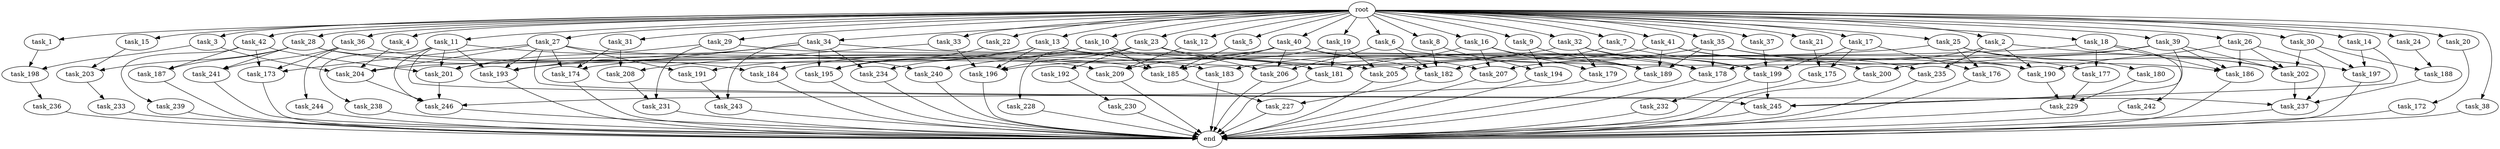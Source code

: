 digraph G {
  root [size="0.000000"];
  task_11 [size="1024.000000"];
  task_234 [size="249108103168.000000"];
  task_239 [size="695784701952.000000"];
  task_233 [size="858993459200.000000"];
  task_185 [size="1047972020224.000000"];
  task_2 [size="1024.000000"];
  task_42 [size="1024.000000"];
  task_34 [size="1024.000000"];
  task_21 [size="1024.000000"];
  task_193 [size="1434519076864.000000"];
  task_23 [size="1024.000000"];
  task_35 [size="1024.000000"];
  task_1 [size="1024.000000"];
  task_33 [size="1024.000000"];
  task_176 [size="249108103168.000000"];
  task_231 [size="1168231104512.000000"];
  task_14 [size="1024.000000"];
  task_206 [size="575525617664.000000"];
  task_178 [size="1554778161152.000000"];
  task_3 [size="1024.000000"];
  task_236 [size="695784701952.000000"];
  task_196 [size="2216203124736.000000"];
  task_187 [size="1116691496960.000000"];
  task_203 [size="558345748480.000000"];
  task_28 [size="1024.000000"];
  task_209 [size="575525617664.000000"];
  task_201 [size="2327872274432.000000"];
  task_230 [size="214748364800.000000"];
  task_22 [size="1024.000000"];
  task_228 [size="77309411328.000000"];
  task_242 [size="858993459200.000000"];
  task_5 [size="1024.000000"];
  task_179 [size="558345748480.000000"];
  task_173 [size="1864015806464.000000"];
  end [size="0.000000"];
  task_183 [size="730144440320.000000"];
  task_9 [size="1024.000000"];
  task_244 [size="858993459200.000000"];
  task_27 [size="1024.000000"];
  task_238 [size="695784701952.000000"];
  task_195 [size="798863917056.000000"];
  task_20 [size="1024.000000"];
  task_182 [size="1185410973696.000000"];
  task_199 [size="558345748480.000000"];
  task_37 [size="1024.000000"];
  task_245 [size="2654289788928.000000"];
  task_194 [size="627065225216.000000"];
  task_204 [size="2413771620352.000000"];
  task_198 [size="1391569403904.000000"];
  task_246 [size="1331439861760.000000"];
  task_227 [size="635655159808.000000"];
  task_40 [size="1024.000000"];
  task_186 [size="2250562863104.000000"];
  task_172 [size="77309411328.000000"];
  task_200 [size="687194767360.000000"];
  task_205 [size="188978561024.000000"];
  task_175 [size="455266533376.000000"];
  task_202 [size="1915555414016.000000"];
  task_8 [size="1024.000000"];
  task_191 [size="1168231104512.000000"];
  task_188 [size="858993459200.000000"];
  task_24 [size="1024.000000"];
  task_41 [size="1024.000000"];
  task_232 [size="858993459200.000000"];
  task_31 [size="1024.000000"];
  task_12 [size="1024.000000"];
  task_32 [size="1024.000000"];
  task_189 [size="1211180777472.000000"];
  task_30 [size="1024.000000"];
  task_243 [size="764504178688.000000"];
  task_29 [size="1024.000000"];
  task_241 [size="1279900254208.000000"];
  task_10 [size="1024.000000"];
  task_208 [size="635655159808.000000"];
  task_192 [size="77309411328.000000"];
  task_4 [size="1024.000000"];
  task_13 [size="1024.000000"];
  task_36 [size="1024.000000"];
  task_235 [size="214748364800.000000"];
  task_16 [size="1024.000000"];
  task_181 [size="1357209665536.000000"];
  task_15 [size="1024.000000"];
  task_39 [size="1024.000000"];
  task_174 [size="738734374912.000000"];
  task_18 [size="1024.000000"];
  task_26 [size="1024.000000"];
  task_180 [size="214748364800.000000"];
  task_25 [size="1024.000000"];
  task_19 [size="1024.000000"];
  task_229 [size="1486058684416.000000"];
  task_207 [size="1047972020224.000000"];
  task_197 [size="996432412672.000000"];
  task_38 [size="1024.000000"];
  task_184 [size="498216206336.000000"];
  task_17 [size="1024.000000"];
  task_190 [size="1838246002688.000000"];
  task_237 [size="1348619730944.000000"];
  task_240 [size="833223655424.000000"];
  task_6 [size="1024.000000"];
  task_7 [size="1024.000000"];
  task_177 [size="936302870528.000000"];

  root -> task_11 [size="1.000000"];
  root -> task_28 [size="1.000000"];
  root -> task_10 [size="1.000000"];
  root -> task_20 [size="1.000000"];
  root -> task_2 [size="1.000000"];
  root -> task_4 [size="1.000000"];
  root -> task_13 [size="1.000000"];
  root -> task_39 [size="1.000000"];
  root -> task_21 [size="1.000000"];
  root -> task_40 [size="1.000000"];
  root -> task_16 [size="1.000000"];
  root -> task_22 [size="1.000000"];
  root -> task_15 [size="1.000000"];
  root -> task_36 [size="1.000000"];
  root -> task_33 [size="1.000000"];
  root -> task_1 [size="1.000000"];
  root -> task_5 [size="1.000000"];
  root -> task_14 [size="1.000000"];
  root -> task_18 [size="1.000000"];
  root -> task_26 [size="1.000000"];
  root -> task_6 [size="1.000000"];
  root -> task_25 [size="1.000000"];
  root -> task_24 [size="1.000000"];
  root -> task_9 [size="1.000000"];
  root -> task_23 [size="1.000000"];
  root -> task_3 [size="1.000000"];
  root -> task_19 [size="1.000000"];
  root -> task_27 [size="1.000000"];
  root -> task_35 [size="1.000000"];
  root -> task_41 [size="1.000000"];
  root -> task_38 [size="1.000000"];
  root -> task_17 [size="1.000000"];
  root -> task_31 [size="1.000000"];
  root -> task_12 [size="1.000000"];
  root -> task_32 [size="1.000000"];
  root -> task_34 [size="1.000000"];
  root -> task_37 [size="1.000000"];
  root -> task_30 [size="1.000000"];
  root -> task_8 [size="1.000000"];
  root -> task_7 [size="1.000000"];
  root -> task_42 [size="1.000000"];
  root -> task_29 [size="1.000000"];
  task_11 -> task_193 [size="679477248.000000"];
  task_11 -> task_238 [size="679477248.000000"];
  task_11 -> task_246 [size="679477248.000000"];
  task_11 -> task_201 [size="679477248.000000"];
  task_11 -> task_240 [size="679477248.000000"];
  task_11 -> task_245 [size="679477248.000000"];
  task_234 -> end [size="1.000000"];
  task_239 -> end [size="1.000000"];
  task_233 -> end [size="1.000000"];
  task_185 -> task_227 [size="209715200.000000"];
  task_2 -> task_235 [size="134217728.000000"];
  task_2 -> task_197 [size="134217728.000000"];
  task_2 -> task_190 [size="134217728.000000"];
  task_2 -> task_178 [size="134217728.000000"];
  task_42 -> task_173 [size="679477248.000000"];
  task_42 -> task_239 [size="679477248.000000"];
  task_42 -> task_187 [size="679477248.000000"];
  task_42 -> task_201 [size="679477248.000000"];
  task_34 -> task_193 [size="209715200.000000"];
  task_34 -> task_234 [size="209715200.000000"];
  task_34 -> task_195 [size="209715200.000000"];
  task_34 -> task_174 [size="209715200.000000"];
  task_34 -> task_189 [size="209715200.000000"];
  task_34 -> task_243 [size="209715200.000000"];
  task_21 -> task_175 [size="411041792.000000"];
  task_193 -> end [size="1.000000"];
  task_23 -> task_199 [size="75497472.000000"];
  task_23 -> task_196 [size="75497472.000000"];
  task_23 -> task_192 [size="75497472.000000"];
  task_23 -> task_228 [size="75497472.000000"];
  task_23 -> task_206 [size="75497472.000000"];
  task_35 -> task_202 [size="411041792.000000"];
  task_35 -> task_183 [size="411041792.000000"];
  task_35 -> task_190 [size="411041792.000000"];
  task_35 -> task_178 [size="411041792.000000"];
  task_35 -> task_189 [size="411041792.000000"];
  task_1 -> task_198 [size="679477248.000000"];
  task_33 -> task_196 [size="411041792.000000"];
  task_33 -> task_208 [size="411041792.000000"];
  task_176 -> end [size="1.000000"];
  task_231 -> end [size="1.000000"];
  task_14 -> task_197 [size="536870912.000000"];
  task_14 -> task_245 [size="536870912.000000"];
  task_206 -> end [size="1.000000"];
  task_178 -> end [size="1.000000"];
  task_3 -> task_204 [size="679477248.000000"];
  task_3 -> task_198 [size="679477248.000000"];
  task_236 -> end [size="1.000000"];
  task_196 -> end [size="1.000000"];
  task_187 -> end [size="1.000000"];
  task_203 -> task_233 [size="838860800.000000"];
  task_28 -> task_203 [size="411041792.000000"];
  task_28 -> task_209 [size="411041792.000000"];
  task_28 -> task_187 [size="411041792.000000"];
  task_28 -> task_184 [size="411041792.000000"];
  task_28 -> task_241 [size="411041792.000000"];
  task_209 -> end [size="1.000000"];
  task_201 -> task_246 [size="134217728.000000"];
  task_230 -> end [size="1.000000"];
  task_22 -> task_195 [size="536870912.000000"];
  task_228 -> end [size="1.000000"];
  task_242 -> end [size="1.000000"];
  task_5 -> task_185 [size="75497472.000000"];
  task_179 -> task_246 [size="75497472.000000"];
  task_173 -> end [size="1.000000"];
  task_183 -> end [size="1.000000"];
  task_9 -> task_194 [size="75497472.000000"];
  task_9 -> task_189 [size="75497472.000000"];
  task_244 -> end [size="1.000000"];
  task_27 -> task_191 [size="301989888.000000"];
  task_27 -> task_173 [size="301989888.000000"];
  task_27 -> task_183 [size="301989888.000000"];
  task_27 -> task_174 [size="301989888.000000"];
  task_27 -> task_237 [size="301989888.000000"];
  task_27 -> task_204 [size="301989888.000000"];
  task_27 -> task_193 [size="301989888.000000"];
  task_238 -> end [size="1.000000"];
  task_195 -> end [size="1.000000"];
  task_20 -> task_172 [size="75497472.000000"];
  task_182 -> task_227 [size="411041792.000000"];
  task_199 -> task_245 [size="838860800.000000"];
  task_199 -> task_232 [size="838860800.000000"];
  task_37 -> task_199 [size="301989888.000000"];
  task_245 -> end [size="1.000000"];
  task_194 -> end [size="1.000000"];
  task_204 -> task_246 [size="411041792.000000"];
  task_198 -> task_236 [size="679477248.000000"];
  task_246 -> end [size="1.000000"];
  task_227 -> end [size="1.000000"];
  task_40 -> task_185 [size="75497472.000000"];
  task_40 -> task_201 [size="75497472.000000"];
  task_40 -> task_182 [size="75497472.000000"];
  task_40 -> task_207 [size="75497472.000000"];
  task_40 -> task_184 [size="75497472.000000"];
  task_40 -> task_206 [size="75497472.000000"];
  task_186 -> end [size="1.000000"];
  task_172 -> end [size="1.000000"];
  task_200 -> end [size="1.000000"];
  task_205 -> end [size="1.000000"];
  task_175 -> end [size="1.000000"];
  task_202 -> task_237 [size="301989888.000000"];
  task_8 -> task_194 [size="536870912.000000"];
  task_8 -> task_182 [size="536870912.000000"];
  task_191 -> task_243 [size="536870912.000000"];
  task_188 -> task_237 [size="301989888.000000"];
  task_24 -> task_188 [size="536870912.000000"];
  task_41 -> task_205 [size="75497472.000000"];
  task_41 -> task_235 [size="75497472.000000"];
  task_41 -> task_177 [size="75497472.000000"];
  task_41 -> task_189 [size="75497472.000000"];
  task_232 -> end [size="1.000000"];
  task_31 -> task_174 [size="209715200.000000"];
  task_31 -> task_208 [size="209715200.000000"];
  task_12 -> task_209 [size="75497472.000000"];
  task_32 -> task_179 [size="134217728.000000"];
  task_32 -> task_199 [size="134217728.000000"];
  task_32 -> task_178 [size="134217728.000000"];
  task_32 -> task_240 [size="134217728.000000"];
  task_189 -> end [size="1.000000"];
  task_30 -> task_197 [size="301989888.000000"];
  task_30 -> task_188 [size="301989888.000000"];
  task_30 -> task_202 [size="301989888.000000"];
  task_243 -> end [size="1.000000"];
  task_29 -> task_190 [size="838860800.000000"];
  task_29 -> task_201 [size="838860800.000000"];
  task_29 -> task_231 [size="838860800.000000"];
  task_241 -> end [size="1.000000"];
  task_10 -> task_205 [size="33554432.000000"];
  task_10 -> task_234 [size="33554432.000000"];
  task_10 -> task_195 [size="33554432.000000"];
  task_10 -> task_185 [size="33554432.000000"];
  task_208 -> task_231 [size="301989888.000000"];
  task_192 -> task_230 [size="209715200.000000"];
  task_4 -> task_204 [size="536870912.000000"];
  task_13 -> task_191 [size="838860800.000000"];
  task_13 -> task_196 [size="838860800.000000"];
  task_13 -> task_181 [size="838860800.000000"];
  task_13 -> task_204 [size="838860800.000000"];
  task_13 -> task_178 [size="838860800.000000"];
  task_36 -> task_173 [size="838860800.000000"];
  task_36 -> task_241 [size="838860800.000000"];
  task_36 -> task_185 [size="838860800.000000"];
  task_36 -> task_244 [size="838860800.000000"];
  task_235 -> end [size="1.000000"];
  task_16 -> task_179 [size="411041792.000000"];
  task_16 -> task_207 [size="411041792.000000"];
  task_16 -> task_181 [size="411041792.000000"];
  task_16 -> task_189 [size="411041792.000000"];
  task_181 -> end [size="1.000000"];
  task_15 -> task_203 [size="134217728.000000"];
  task_39 -> task_186 [size="536870912.000000"];
  task_39 -> task_207 [size="536870912.000000"];
  task_39 -> task_245 [size="536870912.000000"];
  task_39 -> task_202 [size="536870912.000000"];
  task_39 -> task_200 [size="536870912.000000"];
  task_174 -> end [size="1.000000"];
  task_18 -> task_186 [size="838860800.000000"];
  task_18 -> task_196 [size="838860800.000000"];
  task_18 -> task_177 [size="838860800.000000"];
  task_18 -> task_242 [size="838860800.000000"];
  task_26 -> task_186 [size="411041792.000000"];
  task_26 -> task_202 [size="411041792.000000"];
  task_26 -> task_190 [size="411041792.000000"];
  task_26 -> task_237 [size="411041792.000000"];
  task_180 -> task_229 [size="838860800.000000"];
  task_25 -> task_193 [size="209715200.000000"];
  task_25 -> task_176 [size="209715200.000000"];
  task_25 -> task_202 [size="209715200.000000"];
  task_25 -> task_180 [size="209715200.000000"];
  task_19 -> task_205 [size="75497472.000000"];
  task_19 -> task_181 [size="75497472.000000"];
  task_19 -> task_209 [size="75497472.000000"];
  task_229 -> end [size="1.000000"];
  task_207 -> end [size="1.000000"];
  task_197 -> end [size="1.000000"];
  task_38 -> end [size="1.000000"];
  task_184 -> end [size="1.000000"];
  task_17 -> task_199 [size="33554432.000000"];
  task_17 -> task_175 [size="33554432.000000"];
  task_17 -> task_176 [size="33554432.000000"];
  task_190 -> task_229 [size="75497472.000000"];
  task_237 -> end [size="1.000000"];
  task_240 -> end [size="1.000000"];
  task_6 -> task_186 [size="411041792.000000"];
  task_6 -> task_206 [size="411041792.000000"];
  task_6 -> task_182 [size="411041792.000000"];
  task_7 -> task_200 [size="134217728.000000"];
  task_7 -> task_182 [size="134217728.000000"];
  task_177 -> task_229 [size="536870912.000000"];
}
